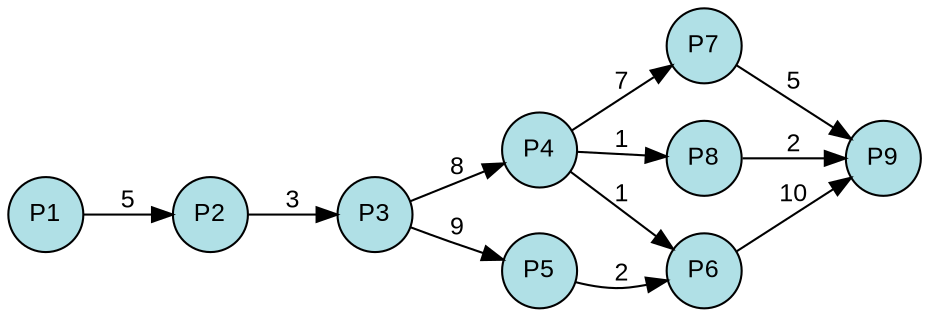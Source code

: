digraph {
  splines=true;
node [margin=0 fontname=arial fontcolor=black fontsize=12 shape=circle width=0.5 fixedsize=true style=filled fillcolor=powderblue]
  1 [label="P1"]
  2 [label="P2"]
  3 [label="P3"]
  4 [label="P4"]
  5 [label="P5"]
  6 [label="P6"]
  7 [label="P7"]
  8 [label="P8"]
  9 [label="P9"]
rankdir=LR
edge [margin=0 fontname=arial fontcolor=black fontsize=12]
	1 -> 2 [label="5"]
	2 -> 3 [label="3"]
	3 -> 4 [label="8"]
	3 -> 5 [label="9"]
	4 -> 6 [label="1"]
	5 -> 6 [label="2"]
	4 -> 7 [label="7"]
	4 -> 8 [label="1"]
	6 -> 9 [label="10"]
	7 -> 9 [label="5"]
	8 -> 9 [label="2"]
	{rank=same  1 }
	{rank=same  2 }
	{rank=same  3 }
	{rank=same  4, 5 }
	{rank=same  6, 7, 8 }
	{rank=same  9 }
} 
